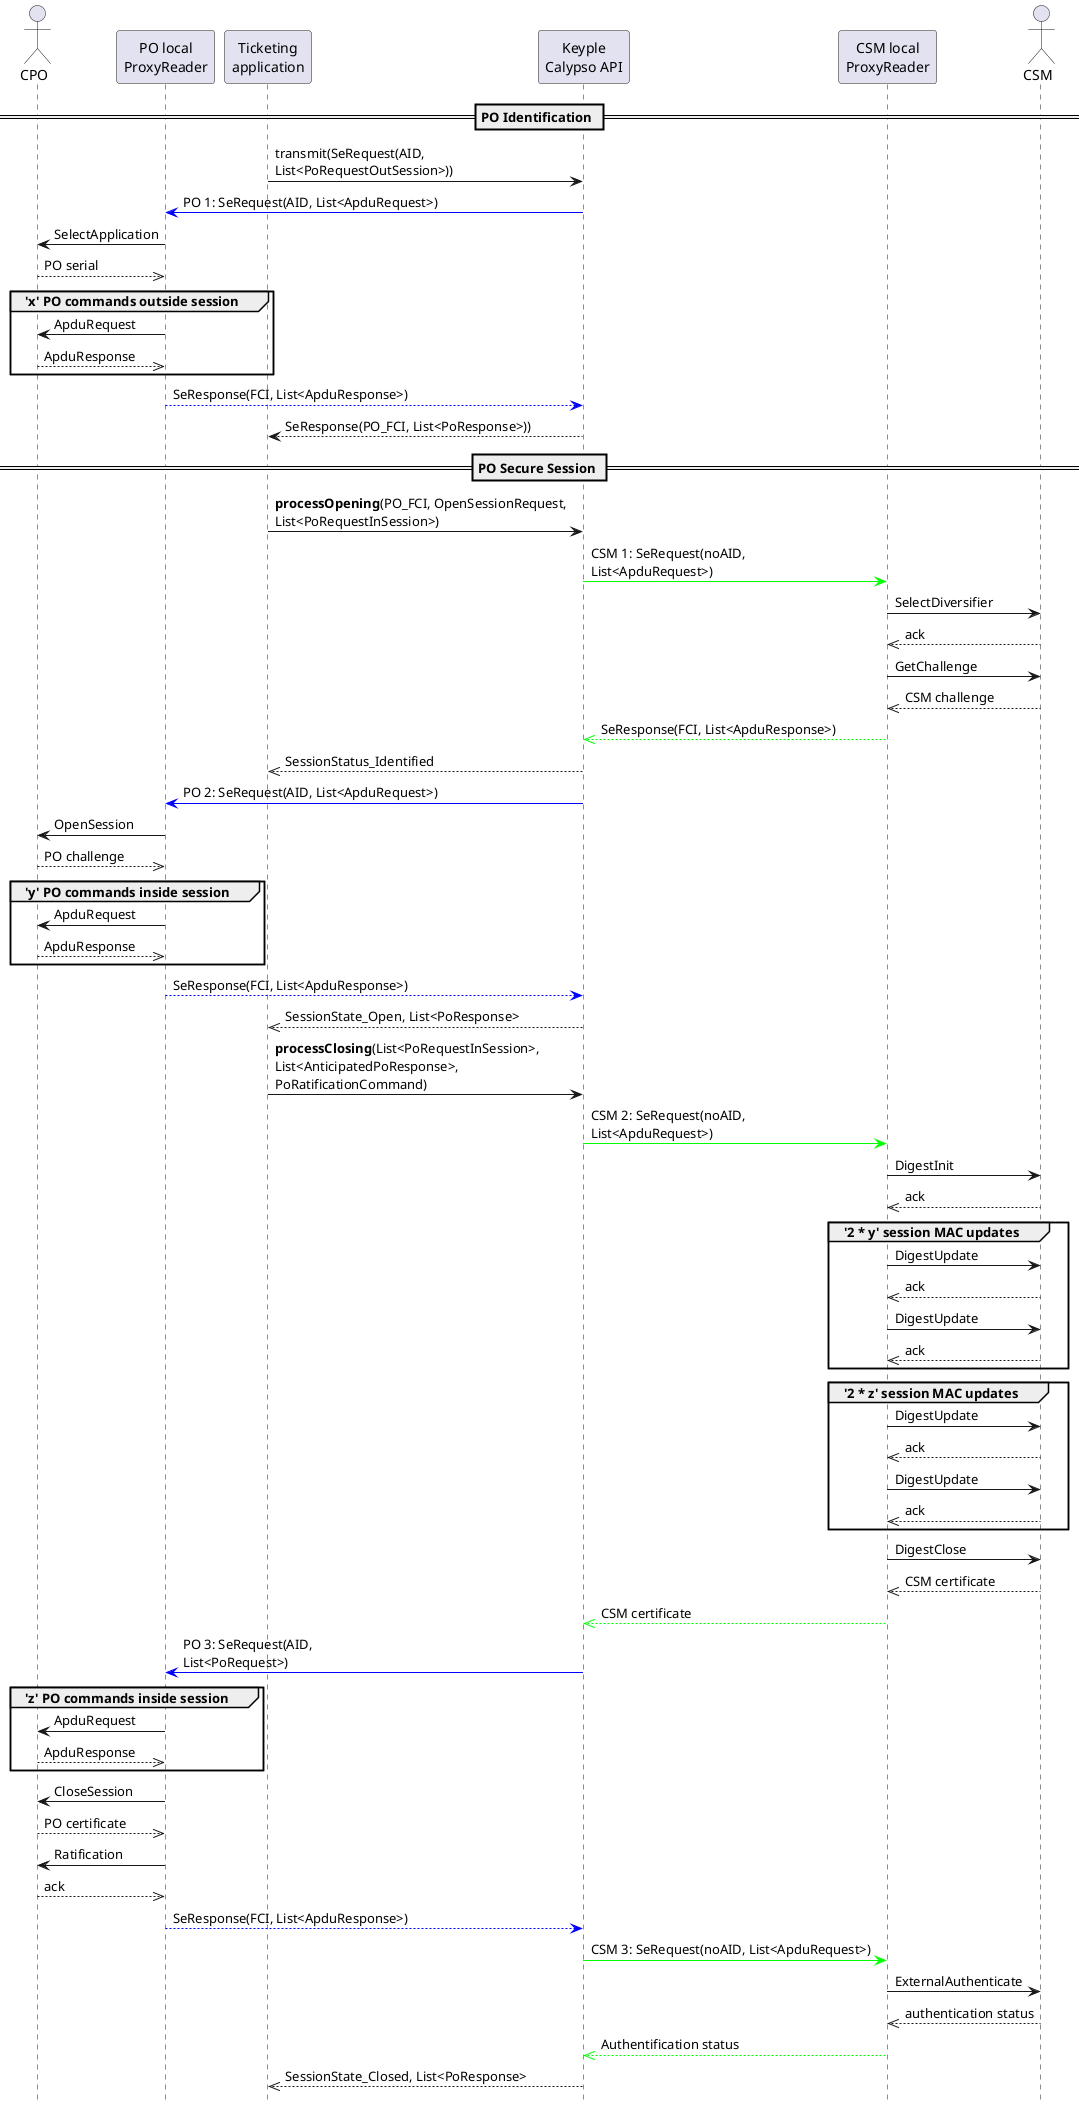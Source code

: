 ' Copyright (c) 2018 Calypso Networks Association https://www.calypsonet-asso.org/
'
' All rights reserved. This program and the accompanying materials are made available under the
' terms of the Eclipse Public License version 2.0 which accompanies this distribution, and is
' available at https://www.eclipse.org/org/documents/epl-2.0/EPL-2.0.html

@startuml
hide footbox

actor CPO as PO
participant "PO local\nProxyReader" as POR
participant "Ticketing\napplication" as TA
participant "Keyple\nCalypso API" as KC
participant "CSM local\nProxyReader" as SMR
actor CSM as SM

== PO Identification ==

TA->KC: transmit(SeRequest(AID,\nList<PoRequestOutSession>))
POR<[#0000FF]-KC: PO 1: SeRequest(AID, List<ApduRequest>)
PO<-POR: SelectApplication
PO-->>POR: PO serial
group 'x' PO commands outside session
PO<-POR: ApduRequest
PO-->>POR: ApduResponse
end
POR--[#0000FF]>KC: SeResponse(FCI, List<ApduResponse>)
TA<--KC: SeResponse(PO_FCI, List<PoResponse>))

== PO Secure Session ==

TA->KC: **processOpening**(PO_FCI, OpenSessionRequest,\nList<PoRequestInSession>)
KC-[#00FF00]>SMR: CSM 1: SeRequest(noAID,\nList<ApduRequest>)
SMR->SM: SelectDiversifier
SMR<<--SM: ack
SMR->SM: GetChallenge
SMR<<--SM: CSM challenge
KC<<[#00FF00]--SMR: SeResponse(FCI, List<ApduResponse>)
TA<<--KC: SessionStatus_Identified
POR<[#0000FF]-KC: PO 2: SeRequest(AID, List<ApduRequest>)
PO<-POR: OpenSession
PO-->>POR: PO challenge
group 'y' PO commands inside session
PO<-POR: ApduRequest
PO-->>POR: ApduResponse
end
POR--[#0000FF]>KC: SeResponse(FCI, List<ApduResponse>)

TA<<--KC: SessionState_Open, List<PoResponse>

TA->KC: **processClosing**(List<PoRequestInSession>,\nList<AnticipatedPoResponse>,\nPoRatificationCommand)

KC-[#00FF00]>SMR: CSM 2: SeRequest(noAID,\nList<ApduRequest>)
SMR->SM: DigestInit
SMR<<--SM:ack
group '2 * y' session MAC updates
SMR->SM: DigestUpdate
SMR<<--SM: ack
SMR->SM: DigestUpdate
SMR<<--SM: ack
end
group '2 * z' session MAC updates
SMR->SM: DigestUpdate
SMR<<--SM: ack
SMR->SM: DigestUpdate
SMR<<--SM: ack
end
SMR->SM: DigestClose
SMR<<--SM: CSM certificate
KC<<[#00FF00]--SMR: CSM certificate
POR<[#0000FF]-KC: PO 3: SeRequest(AID,\nList<PoRequest>)
group 'z' PO commands inside session
PO<-POR: ApduRequest
PO-->>POR: ApduResponse
end
PO<-POR: CloseSession
PO-->>POR: PO certificate
PO<-POR: Ratification
PO-->>POR: ack
POR--[#0000FF]>KC: SeResponse(FCI, List<ApduResponse>)
KC-[#00FF00]>SMR: CSM 3: SeRequest(noAID, List<ApduRequest>)
SMR->SM: ExternalAuthenticate
SMR<<--SM: authentication status
KC<<[#00FF00]--SMR: Authentification status
TA<<--KC: SessionState_Closed, List<PoResponse>
@enduml
